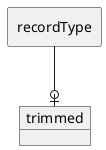 @startuml
allowmixing
skinparam linetype ortho

rectangle "recordType" as p1
object "trimmed" as e
p1 --o| e
@enduml